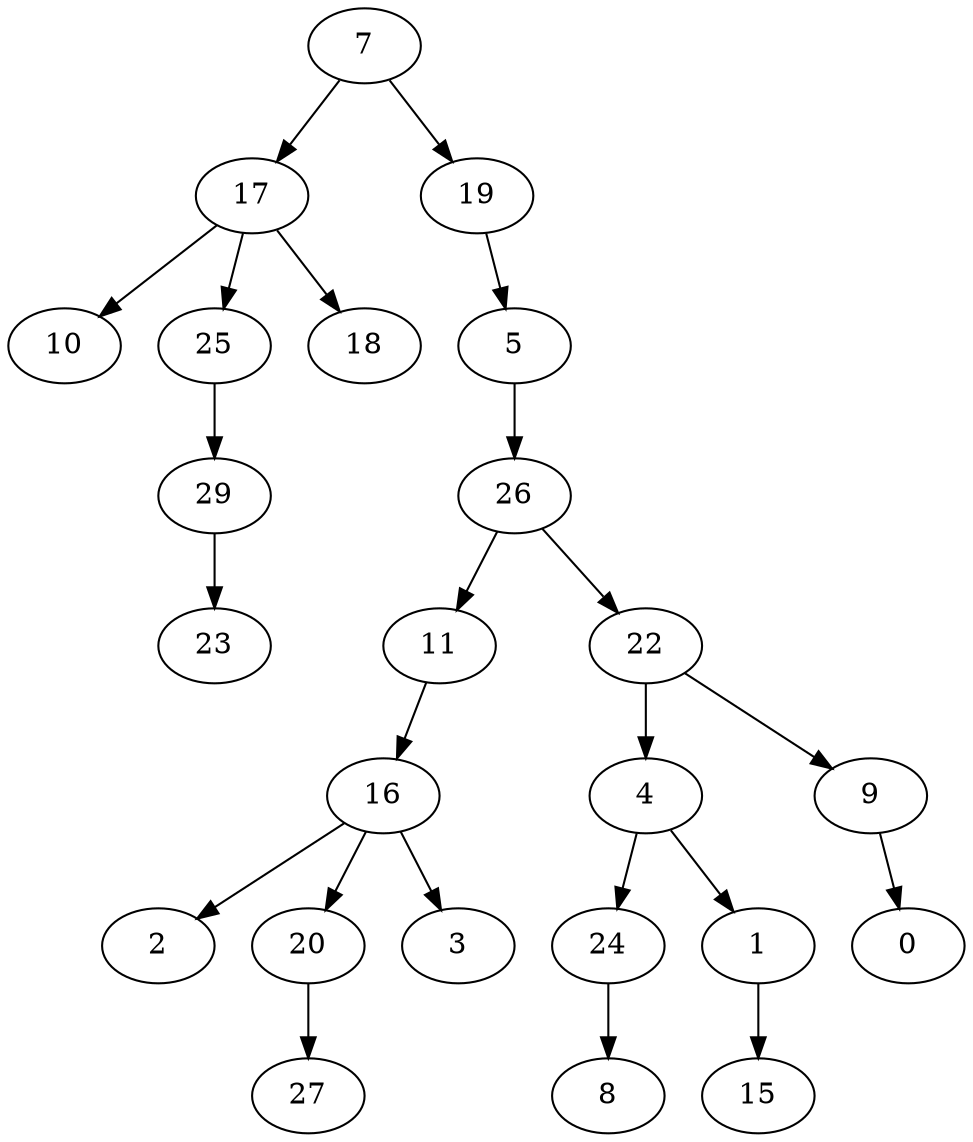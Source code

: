 digraph grafoErdosRenyi_n_30_m_30_DFS_R_7 {
7;
17;
10;
25;
29;
23;
18;
19;
5;
26;
11;
16;
2;
20;
27;
3;
22;
4;
24;
8;
1;
15;
9;
0;
17 -> 10;
29 -> 23;
25 -> 29;
17 -> 25;
17 -> 18;
7 -> 17;
16 -> 2;
20 -> 27;
16 -> 20;
16 -> 3;
11 -> 16;
26 -> 11;
24 -> 8;
4 -> 24;
1 -> 15;
4 -> 1;
22 -> 4;
9 -> 0;
22 -> 9;
26 -> 22;
5 -> 26;
19 -> 5;
7 -> 19;
}